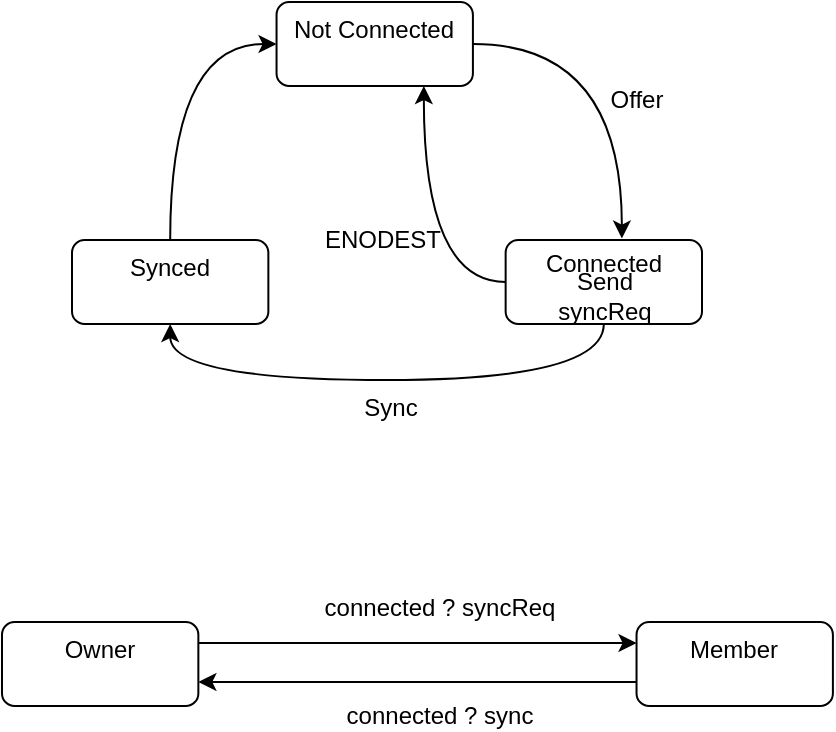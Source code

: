 <mxfile version="14.1.8" type="device"><diagram id="AQC8zIeyBZB5vTD9CSgg" name="Page-1"><mxGraphModel dx="946" dy="672" grid="1" gridSize="10" guides="1" tooltips="1" connect="1" arrows="1" fold="1" page="1" pageScale="1" pageWidth="850" pageHeight="1100" math="0" shadow="0"><root><mxCell id="0"/><mxCell id="1" parent="0"/><mxCell id="2qcWmb4kS2xVX0xYXtRV-1" value="Not Connected" style="rounded=1;whiteSpace=wrap;html=1;verticalAlign=top;" vertex="1" parent="1"><mxGeometry x="317.273" y="130" width="98.182" height="42" as="geometry"/></mxCell><mxCell id="2qcWmb4kS2xVX0xYXtRV-10" style="edgeStyle=orthogonalEdgeStyle;curved=1;rounded=0;orthogonalLoop=1;jettySize=auto;html=1;exitX=0;exitY=0.5;exitDx=0;exitDy=0;entryX=0.75;entryY=1;entryDx=0;entryDy=0;" edge="1" parent="1" source="2qcWmb4kS2xVX0xYXtRV-2" target="2qcWmb4kS2xVX0xYXtRV-1"><mxGeometry x="215" y="130" as="geometry"/></mxCell><mxCell id="2qcWmb4kS2xVX0xYXtRV-2" value="Connected" style="rounded=1;whiteSpace=wrap;html=1;verticalAlign=top;spacing=0;" vertex="1" parent="1"><mxGeometry x="431.818" y="249" width="98.182" height="42" as="geometry"/></mxCell><mxCell id="2qcWmb4kS2xVX0xYXtRV-4" style="edgeStyle=orthogonalEdgeStyle;curved=1;rounded=0;orthogonalLoop=1;jettySize=auto;html=1;exitX=1;exitY=0.5;exitDx=0;exitDy=0;entryX=0.592;entryY=-0.017;entryDx=0;entryDy=0;entryPerimeter=0;" edge="1" parent="1" source="2qcWmb4kS2xVX0xYXtRV-1" target="2qcWmb4kS2xVX0xYXtRV-2"><mxGeometry x="215" y="130" as="geometry"/></mxCell><mxCell id="2qcWmb4kS2xVX0xYXtRV-12" style="edgeStyle=orthogonalEdgeStyle;curved=1;rounded=0;orthogonalLoop=1;jettySize=auto;html=1;exitX=0.5;exitY=0;exitDx=0;exitDy=0;entryX=0;entryY=0.5;entryDx=0;entryDy=0;" edge="1" parent="1" source="2qcWmb4kS2xVX0xYXtRV-3" target="2qcWmb4kS2xVX0xYXtRV-1"><mxGeometry x="215" y="130" as="geometry"/></mxCell><mxCell id="2qcWmb4kS2xVX0xYXtRV-3" value="Synced" style="rounded=1;whiteSpace=wrap;html=1;verticalAlign=top;" vertex="1" parent="1"><mxGeometry x="215" y="249" width="98.182" height="42" as="geometry"/></mxCell><mxCell id="2qcWmb4kS2xVX0xYXtRV-8" style="edgeStyle=orthogonalEdgeStyle;curved=1;rounded=0;orthogonalLoop=1;jettySize=auto;html=1;exitX=0.5;exitY=1;exitDx=0;exitDy=0;entryX=0.5;entryY=1;entryDx=0;entryDy=0;" edge="1" parent="1" source="2qcWmb4kS2xVX0xYXtRV-2" target="2qcWmb4kS2xVX0xYXtRV-3"><mxGeometry x="215" y="130" as="geometry"><Array as="points"><mxPoint x="480.909" y="319"/><mxPoint x="264.091" y="319"/></Array></mxGeometry></mxCell><mxCell id="2qcWmb4kS2xVX0xYXtRV-5" value="Offer" style="text;html=1;strokeColor=none;fillColor=none;align=center;verticalAlign=middle;whiteSpace=wrap;rounded=0;" vertex="1" parent="1"><mxGeometry x="480.909" y="172" width="32.727" height="14" as="geometry"/></mxCell><mxCell id="2qcWmb4kS2xVX0xYXtRV-9" value="Sync" style="text;html=1;strokeColor=none;fillColor=none;align=center;verticalAlign=middle;whiteSpace=wrap;rounded=0;" vertex="1" parent="1"><mxGeometry x="358.182" y="326" width="32.727" height="14" as="geometry"/></mxCell><mxCell id="2qcWmb4kS2xVX0xYXtRV-11" value="ENODEST" style="text;html=1;strokeColor=none;fillColor=none;align=center;verticalAlign=middle;whiteSpace=wrap;rounded=0;" vertex="1" parent="1"><mxGeometry x="354.091" y="242" width="32.727" height="14" as="geometry"/></mxCell><mxCell id="2qcWmb4kS2xVX0xYXtRV-13" value="Send syncReq" style="text;html=1;strokeColor=none;fillColor=none;align=center;verticalAlign=middle;whiteSpace=wrap;rounded=0;" vertex="1" parent="1"><mxGeometry x="464.545" y="270" width="32.727" height="14" as="geometry"/></mxCell><mxCell id="2qcWmb4kS2xVX0xYXtRV-20" style="edgeStyle=orthogonalEdgeStyle;curved=1;rounded=0;orthogonalLoop=1;jettySize=auto;html=1;exitX=1;exitY=0.25;exitDx=0;exitDy=0;entryX=0;entryY=0.25;entryDx=0;entryDy=0;" edge="1" parent="1" source="2qcWmb4kS2xVX0xYXtRV-15" target="2qcWmb4kS2xVX0xYXtRV-16"><mxGeometry relative="1" as="geometry"/></mxCell><mxCell id="2qcWmb4kS2xVX0xYXtRV-15" value="Owner" style="rounded=1;whiteSpace=wrap;html=1;verticalAlign=top;" vertex="1" parent="1"><mxGeometry x="180" y="440" width="98.182" height="42" as="geometry"/></mxCell><mxCell id="2qcWmb4kS2xVX0xYXtRV-16" value="Member" style="rounded=1;whiteSpace=wrap;html=1;verticalAlign=top;" vertex="1" parent="1"><mxGeometry x="497.27" y="440" width="98.182" height="42" as="geometry"/></mxCell><mxCell id="2qcWmb4kS2xVX0xYXtRV-18" value="connected ? syncReq" style="text;html=1;strokeColor=none;fillColor=none;align=center;verticalAlign=middle;whiteSpace=wrap;rounded=0;" vertex="1" parent="1"><mxGeometry x="332.73" y="426" width="131.82" height="14" as="geometry"/></mxCell><mxCell id="2qcWmb4kS2xVX0xYXtRV-21" style="edgeStyle=orthogonalEdgeStyle;curved=1;rounded=0;orthogonalLoop=1;jettySize=auto;html=1;exitX=1;exitY=0.25;exitDx=0;exitDy=0;entryX=0;entryY=0.25;entryDx=0;entryDy=0;" edge="1" parent="1"><mxGeometry relative="1" as="geometry"><mxPoint x="497.27" y="470" as="sourcePoint"/><mxPoint x="278.182" y="470" as="targetPoint"/></mxGeometry></mxCell><mxCell id="2qcWmb4kS2xVX0xYXtRV-22" value="connected ? sync" style="text;html=1;strokeColor=none;fillColor=none;align=center;verticalAlign=middle;whiteSpace=wrap;rounded=0;" vertex="1" parent="1"><mxGeometry x="332.73" y="480" width="131.82" height="14" as="geometry"/></mxCell></root></mxGraphModel></diagram></mxfile>